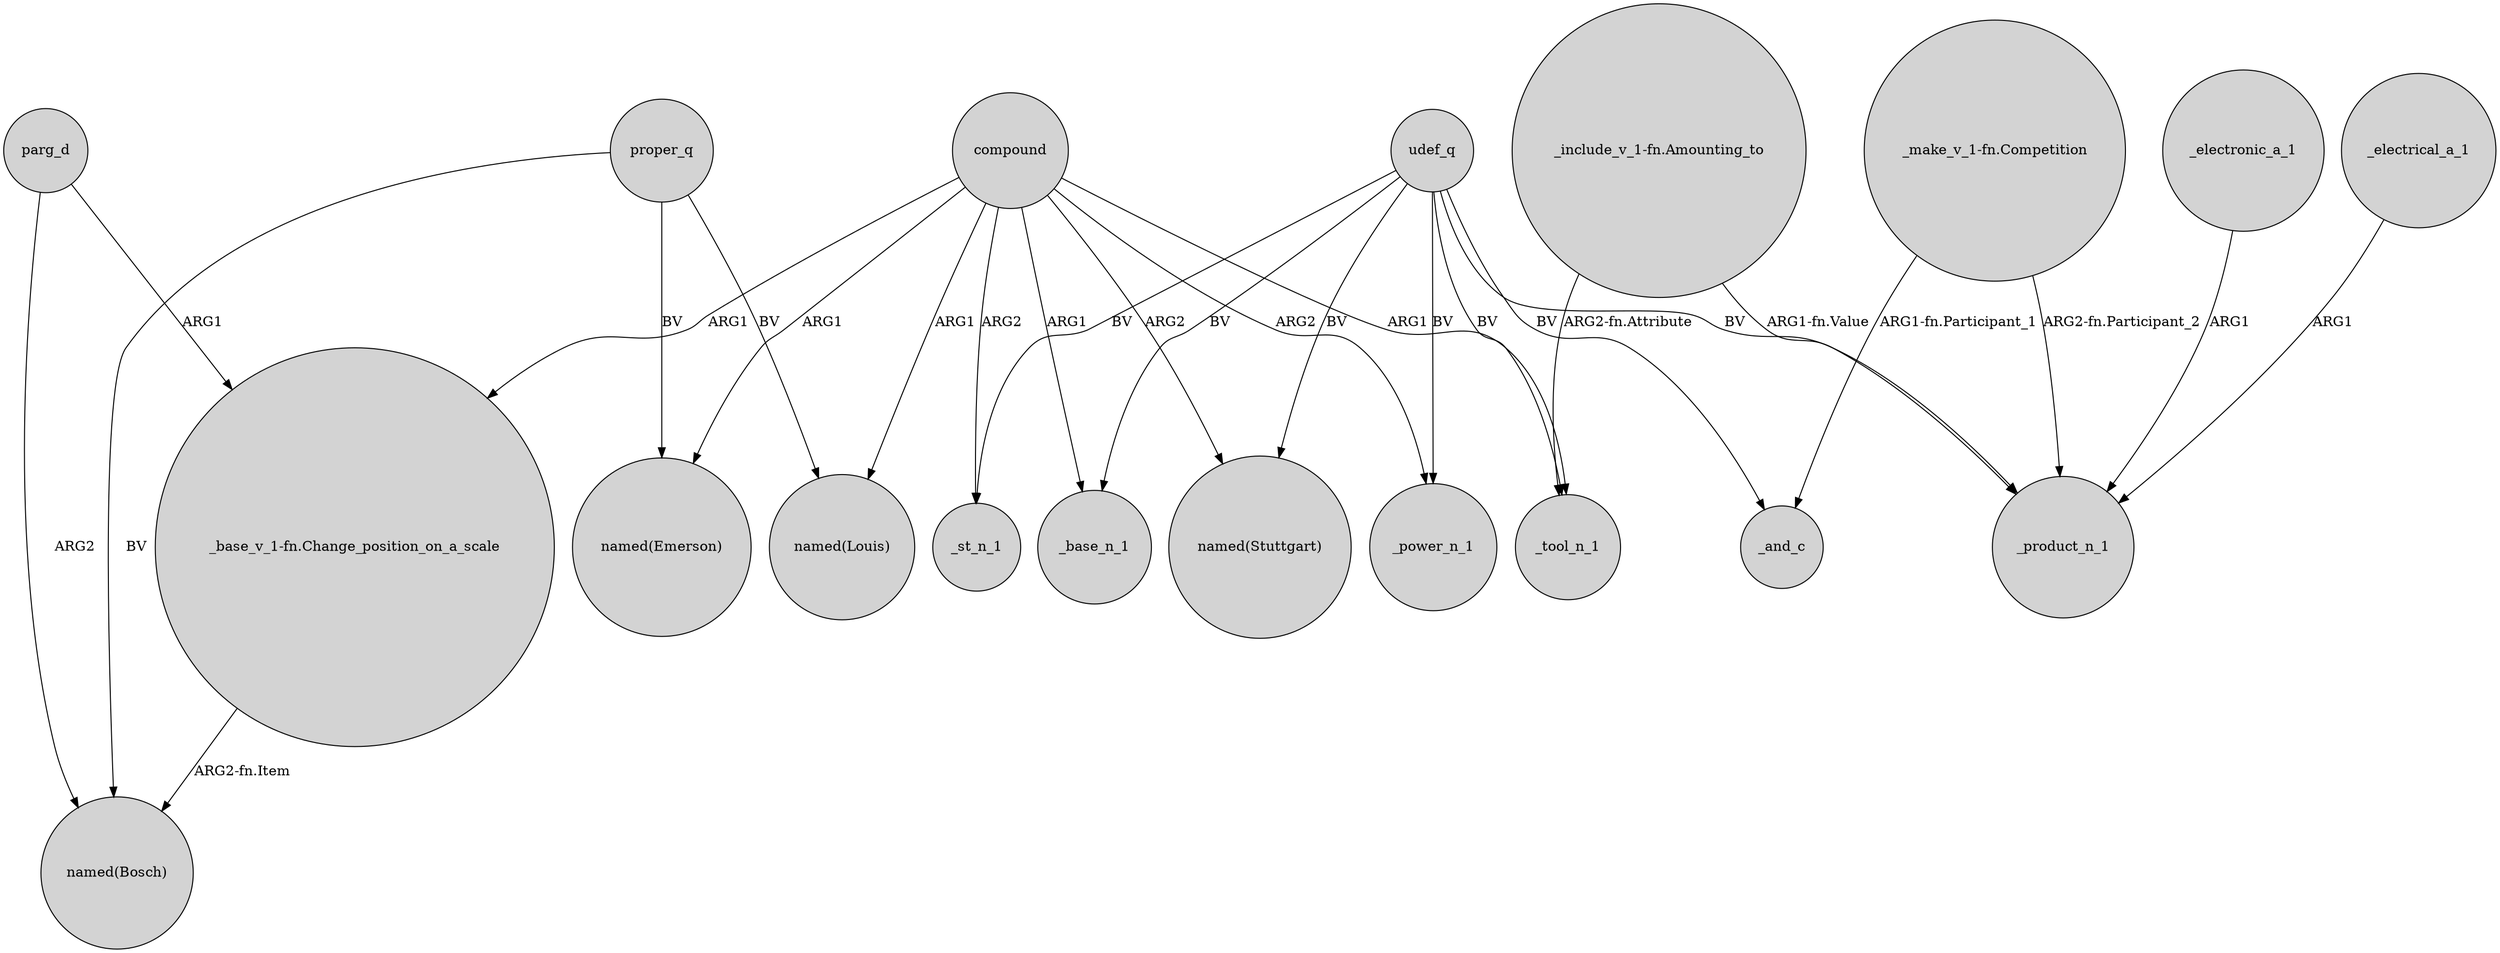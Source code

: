 digraph {
	node [shape=circle style=filled]
	udef_q -> _st_n_1 [label=BV]
	"_include_v_1-fn.Amounting_to" -> _product_n_1 [label="ARG1-fn.Value"]
	"_base_v_1-fn.Change_position_on_a_scale" -> "named(Bosch)" [label="ARG2-fn.Item"]
	compound -> _tool_n_1 [label=ARG1]
	compound -> "named(Louis)" [label=ARG1]
	udef_q -> "named(Stuttgart)" [label=BV]
	compound -> "named(Stuttgart)" [label=ARG2]
	parg_d -> "_base_v_1-fn.Change_position_on_a_scale" [label=ARG1]
	"_make_v_1-fn.Competition" -> _and_c [label="ARG1-fn.Participant_1"]
	_electronic_a_1 -> _product_n_1 [label=ARG1]
	parg_d -> "named(Bosch)" [label=ARG2]
	udef_q -> _product_n_1 [label=BV]
	udef_q -> _and_c [label=BV]
	"_make_v_1-fn.Competition" -> _product_n_1 [label="ARG2-fn.Participant_2"]
	compound -> _power_n_1 [label=ARG2]
	"_include_v_1-fn.Amounting_to" -> _tool_n_1 [label="ARG2-fn.Attribute"]
	proper_q -> "named(Bosch)" [label=BV]
	compound -> "named(Emerson)" [label=ARG1]
	proper_q -> "named(Emerson)" [label=BV]
	compound -> _st_n_1 [label=ARG2]
	compound -> "_base_v_1-fn.Change_position_on_a_scale" [label=ARG1]
	compound -> _base_n_1 [label=ARG1]
	udef_q -> _base_n_1 [label=BV]
	proper_q -> "named(Louis)" [label=BV]
	udef_q -> _tool_n_1 [label=BV]
	udef_q -> _power_n_1 [label=BV]
	_electrical_a_1 -> _product_n_1 [label=ARG1]
}
